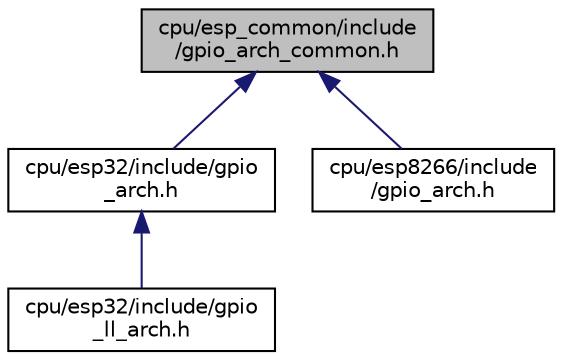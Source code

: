 digraph "cpu/esp_common/include/gpio_arch_common.h"
{
 // LATEX_PDF_SIZE
  edge [fontname="Helvetica",fontsize="10",labelfontname="Helvetica",labelfontsize="10"];
  node [fontname="Helvetica",fontsize="10",shape=record];
  Node1 [label="cpu/esp_common/include\l/gpio_arch_common.h",height=0.2,width=0.4,color="black", fillcolor="grey75", style="filled", fontcolor="black",tooltip="Architecture specific GPIO functions for ESP SoCs."];
  Node1 -> Node2 [dir="back",color="midnightblue",fontsize="10",style="solid",fontname="Helvetica"];
  Node2 [label="cpu/esp32/include/gpio\l_arch.h",height=0.2,width=0.4,color="black", fillcolor="white", style="filled",URL="$esp32_2include_2gpio__arch_8h.html",tooltip="Architecture specific GPIO functions for ESP32."];
  Node2 -> Node3 [dir="back",color="midnightblue",fontsize="10",style="solid",fontname="Helvetica"];
  Node3 [label="cpu/esp32/include/gpio\l_ll_arch.h",height=0.2,width=0.4,color="black", fillcolor="white", style="filled",URL="$esp32_2include_2gpio__ll__arch_8h.html",tooltip="CPU specific part of the Peripheral GPIO Low-Level API."];
  Node1 -> Node4 [dir="back",color="midnightblue",fontsize="10",style="solid",fontname="Helvetica"];
  Node4 [label="cpu/esp8266/include\l/gpio_arch.h",height=0.2,width=0.4,color="black", fillcolor="white", style="filled",URL="$esp8266_2include_2gpio__arch_8h.html",tooltip="Architecture specific GPIO functions for ESP8266."];
}
